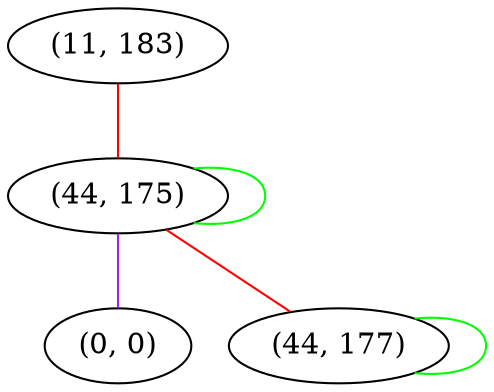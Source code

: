 graph "" {
"(11, 183)";
"(44, 175)";
"(0, 0)";
"(44, 177)";
"(11, 183)" -- "(44, 175)"  [color=red, key=0, weight=1];
"(44, 175)" -- "(44, 175)"  [color=green, key=0, weight=2];
"(44, 175)" -- "(0, 0)"  [color=purple, key=0, weight=4];
"(44, 175)" -- "(44, 177)"  [color=red, key=0, weight=1];
"(44, 177)" -- "(44, 177)"  [color=green, key=0, weight=2];
}
